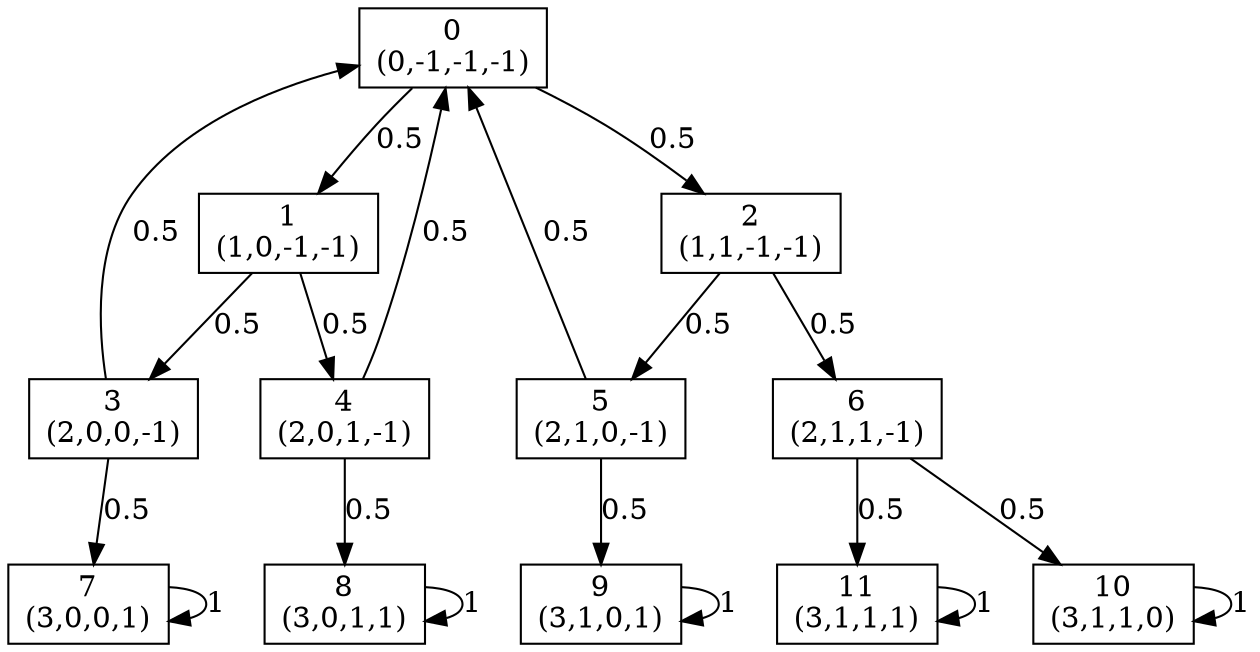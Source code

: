 digraph P {
node [shape=box];
0 -> 1 [ label="0.5" ];
0 -> 2 [ label="0.5" ];
1 -> 3 [ label="0.5" ];
1 -> 4 [ label="0.5" ];
2 -> 5 [ label="0.5" ];
2 -> 6 [ label="0.5" ];
3 -> 0 [ label="0.5" ];
3 -> 7 [ label="0.5" ];
4 -> 0 [ label="0.5" ];
4 -> 8 [ label="0.5" ];
5 -> 0 [ label="0.5" ];
5 -> 9 [ label="0.5" ];
6 -> 10 [ label="0.5" ];
6 -> 11 [ label="0.5" ];
7 -> 7 [ label="1" ];
8 -> 8 [ label="1" ];
9 -> 9 [ label="1" ];
10 -> 10 [ label="1" ];
11 -> 11 [ label="1" ];
0 [label="0\n(0,-1,-1,-1)"];
1 [label="1\n(1,0,-1,-1)"];
2 [label="2\n(1,1,-1,-1)"];
3 [label="3\n(2,0,0,-1)"];
4 [label="4\n(2,0,1,-1)"];
5 [label="5\n(2,1,0,-1)"];
6 [label="6\n(2,1,1,-1)"];
7 [label="7\n(3,0,0,1)"];
8 [label="8\n(3,0,1,1)"];
9 [label="9\n(3,1,0,1)"];
10 [label="10\n(3,1,1,0)"];
11 [label="11\n(3,1,1,1)"];
}
